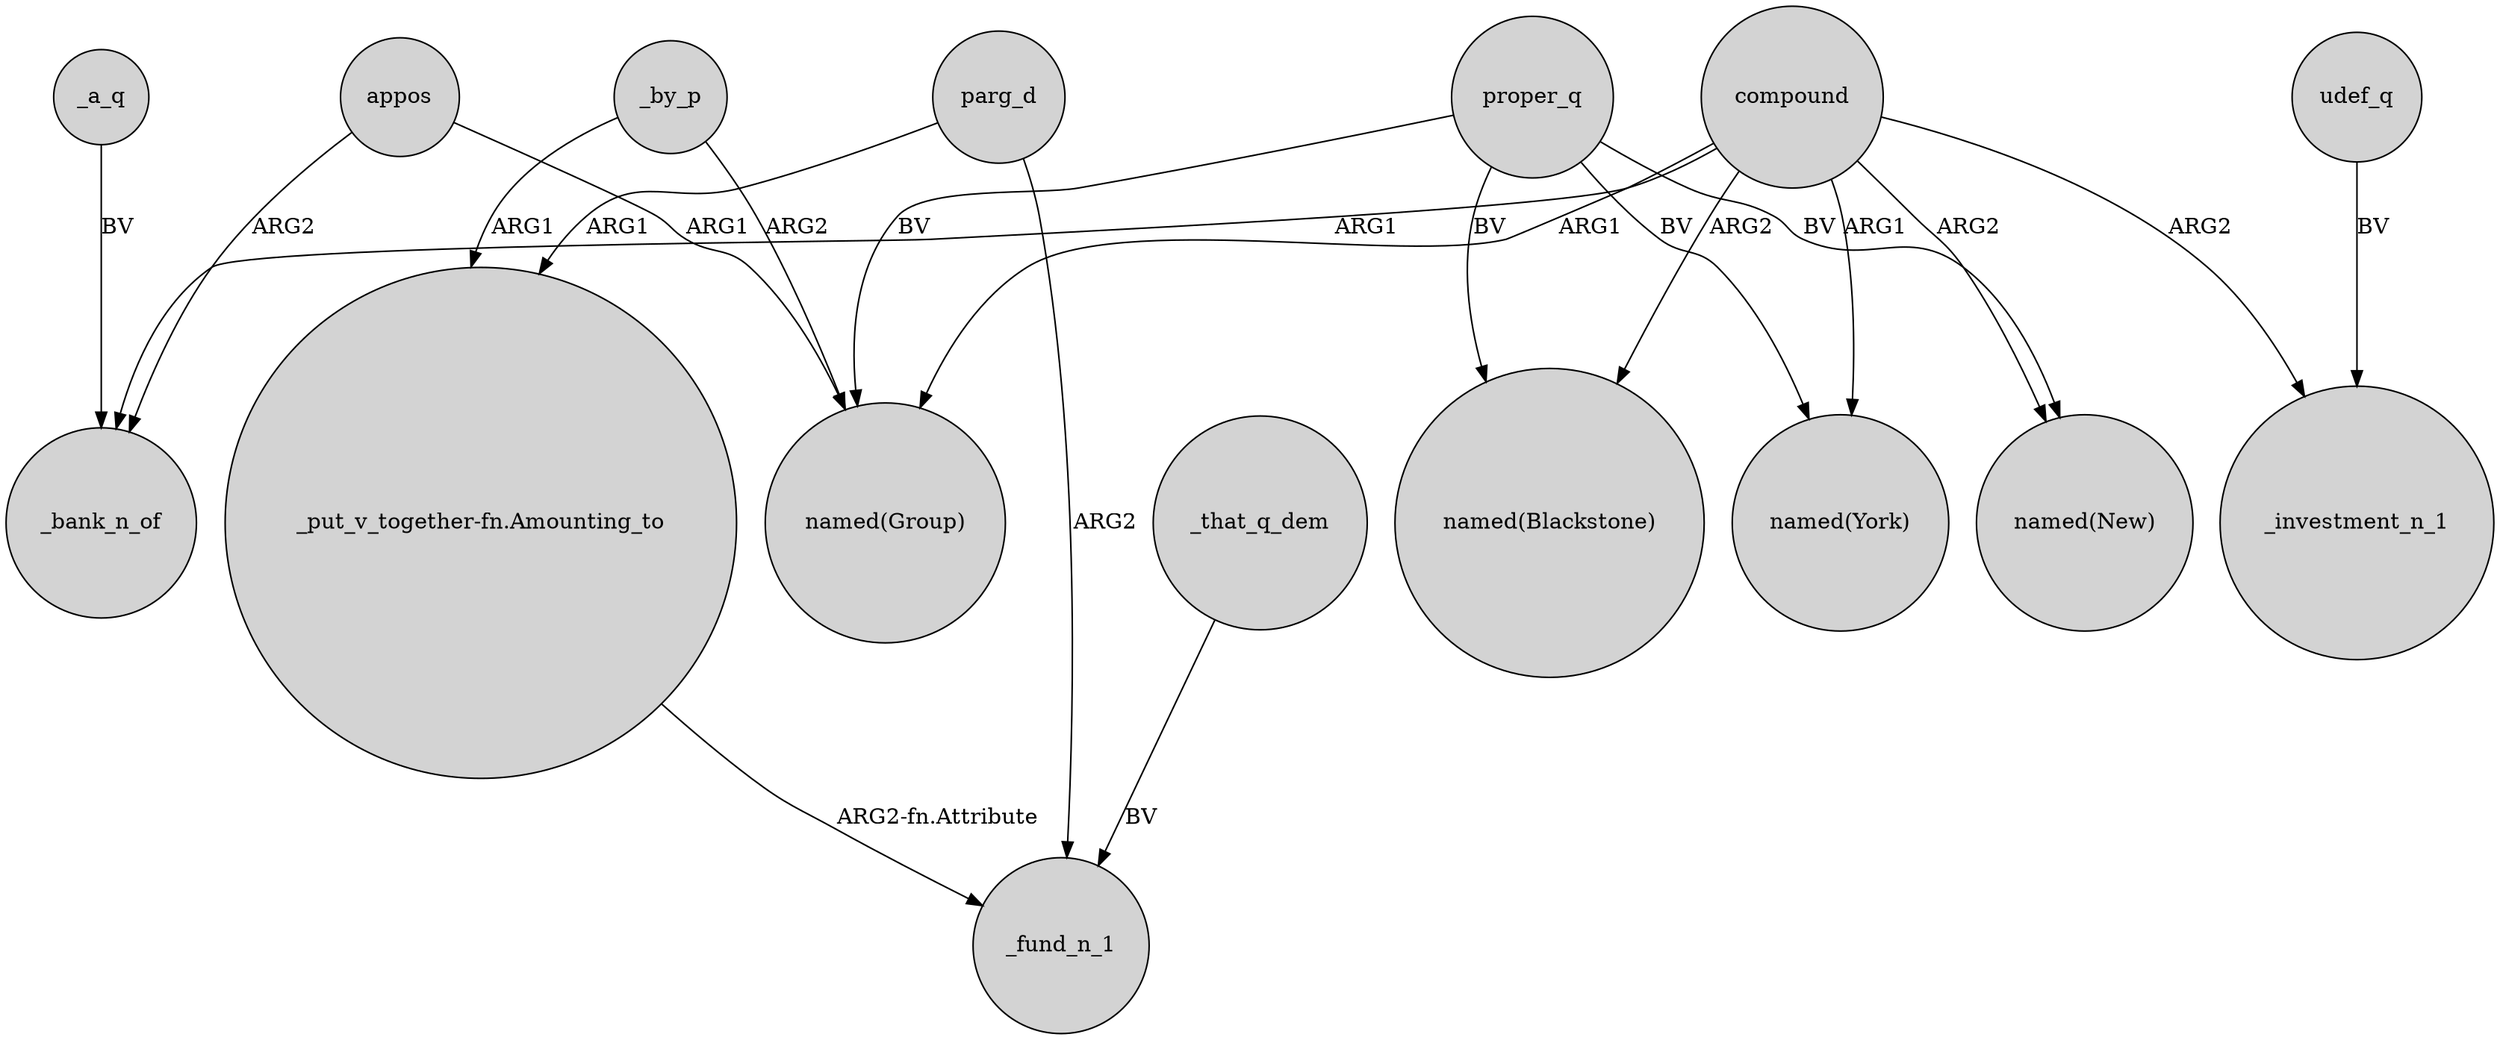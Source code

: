 digraph {
	node [shape=circle style=filled]
	appos -> _bank_n_of [label=ARG2]
	_by_p -> "named(Group)" [label=ARG2]
	parg_d -> "_put_v_together-fn.Amounting_to" [label=ARG1]
	parg_d -> _fund_n_1 [label=ARG2]
	udef_q -> _investment_n_1 [label=BV]
	_by_p -> "_put_v_together-fn.Amounting_to" [label=ARG1]
	proper_q -> "named(Group)" [label=BV]
	compound -> "named(Blackstone)" [label=ARG2]
	compound -> _bank_n_of [label=ARG1]
	proper_q -> "named(New)" [label=BV]
	_a_q -> _bank_n_of [label=BV]
	appos -> "named(Group)" [label=ARG1]
	proper_q -> "named(Blackstone)" [label=BV]
	proper_q -> "named(York)" [label=BV]
	"_put_v_together-fn.Amounting_to" -> _fund_n_1 [label="ARG2-fn.Attribute"]
	compound -> _investment_n_1 [label=ARG2]
	_that_q_dem -> _fund_n_1 [label=BV]
	compound -> "named(New)" [label=ARG2]
	compound -> "named(Group)" [label=ARG1]
	compound -> "named(York)" [label=ARG1]
}
